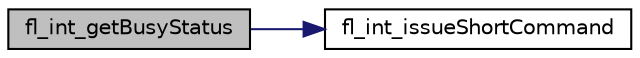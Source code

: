 digraph "fl_int_getBusyStatus"
{
 // INTERACTIVE_SVG=YES
  edge [fontname="Helvetica",fontsize="10",labelfontname="Helvetica",labelfontsize="10"];
  node [fontname="Helvetica",fontsize="10",shape=record];
  rankdir="LR";
  Node1 [label="fl_int_getBusyStatus",height=0.2,width=0.4,color="black", fillcolor="grey75", style="filled" fontcolor="black"];
  Node1 -> Node2 [color="midnightblue",fontsize="10",style="solid",fontname="Helvetica"];
  Node2 [label="fl_int_issueShortCommand",height=0.2,width=0.4,color="black", fillcolor="white", style="filled",URL="$device__access_8xc.html#a337b2d2786247180a460fd0bab3f68b5"];
}
